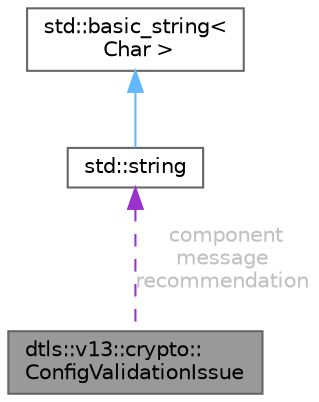 digraph "dtls::v13::crypto::ConfigValidationIssue"
{
 // LATEX_PDF_SIZE
  bgcolor="transparent";
  edge [fontname=Helvetica,fontsize=10,labelfontname=Helvetica,labelfontsize=10];
  node [fontname=Helvetica,fontsize=10,shape=box,height=0.2,width=0.4];
  Node1 [id="Node000001",label="dtls::v13::crypto::\lConfigValidationIssue",height=0.2,width=0.4,color="gray40", fillcolor="grey60", style="filled", fontcolor="black",tooltip="Validate system crypto configuration."];
  Node2 -> Node1 [id="edge1_Node000001_Node000002",dir="back",color="darkorchid3",style="dashed",tooltip=" ",label=" component\nmessage\nrecommendation",fontcolor="grey" ];
  Node2 [id="Node000002",label="std::string",height=0.2,width=0.4,color="gray40", fillcolor="white", style="filled",tooltip=" "];
  Node3 -> Node2 [id="edge2_Node000002_Node000003",dir="back",color="steelblue1",style="solid",tooltip=" "];
  Node3 [id="Node000003",label="std::basic_string\<\l Char \>",height=0.2,width=0.4,color="gray40", fillcolor="white", style="filled",tooltip=" "];
}
